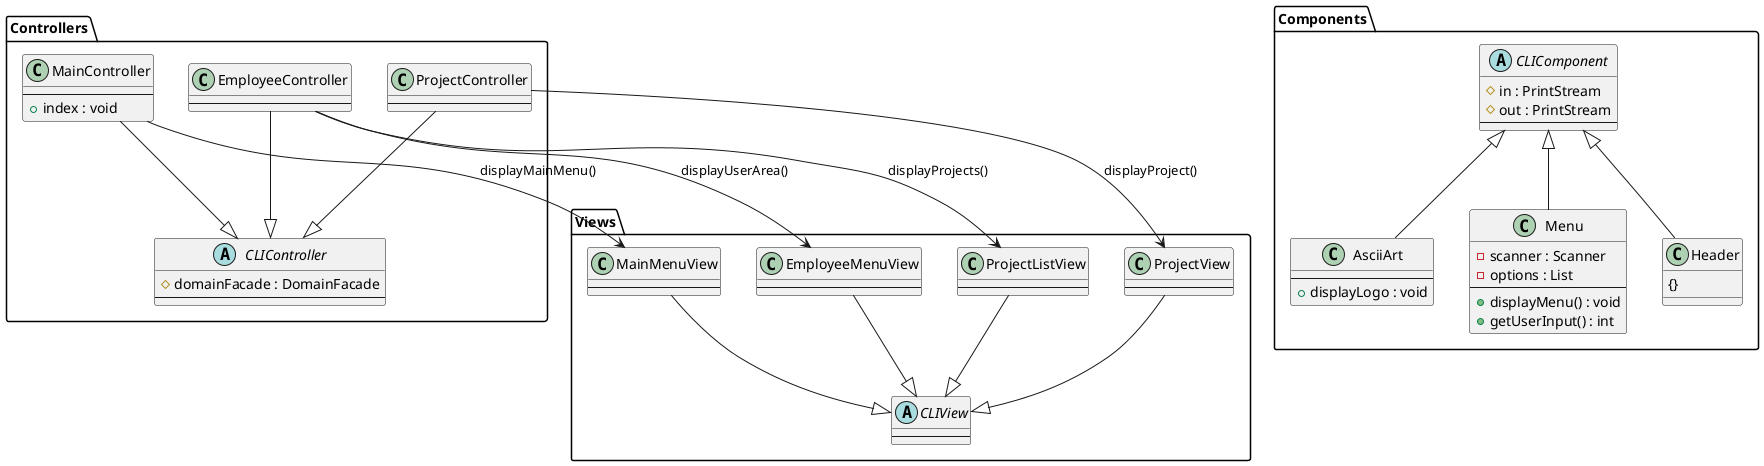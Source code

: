 @startuml TaskFusion-UI 


package Controllers {

    abstract CLIController {
        # domainFacade : DomainFacade
        --
    }


    class MainController {
        --
        + index : void
    }
    MainController --|> CLIController

    class EmployeeController {
        --
    }
    EmployeeController --|> CLIController

    class ProjectController {
        --
    }
    ProjectController --|> CLIController

}

package Views {

    abstract CLIView {
        --
    }

    class MainMenuView {
        --
    }
    MainMenuView --|> CLIView

    class EmployeeMenuView {
        --
    }
    EmployeeMenuView --|> CLIView

    class ProjectListView {
        --
    }
    ProjectListView --|> CLIView

    class ProjectView {
        --
    }
    ProjectView --|> CLIView

}

package Components {

    abstract CLIComponent {
        # in : PrintStream 
        # out : PrintStream
        --
    }

    class Menu {
        - scanner : Scanner
        - options : List
        --
        + displayMenu() : void
        + getUserInput() : int
    }
    CLIComponent <|-- Menu

    class Header {
        {}
    }
    CLIComponent <|-- Header

    class AsciiArt {
        --
        + displayLogo : void
    }
    CLIComponent <|-- AsciiArt


}

MainController --> MainMenuView : displayMainMenu()

EmployeeController --> EmployeeMenuView : displayUserArea()
EmployeeController --> ProjectListView : displayProjects()

ProjectController --> ProjectView : displayProject()


'CLIController -> DomainFacade

@enduml